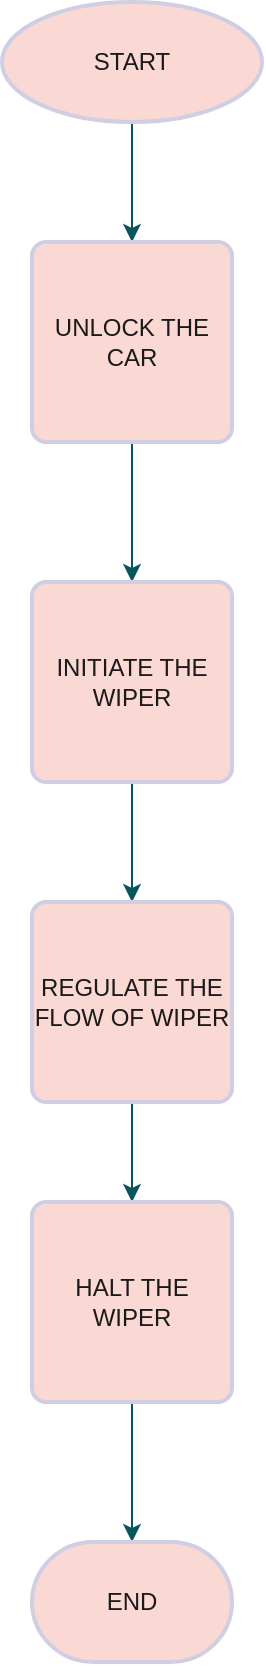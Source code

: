 <mxfile version="18.0.4" type="github">
  <diagram id="UUxfWLnOt3O8PmNAMFiC" name="Page-1">
    <mxGraphModel dx="1038" dy="489" grid="1" gridSize="10" guides="1" tooltips="1" connect="1" arrows="1" fold="1" page="1" pageScale="1" pageWidth="850" pageHeight="1100" math="0" shadow="0">
      <root>
        <mxCell id="0" />
        <mxCell id="1" parent="0" />
        <mxCell id="pFPc5Evx7qCGE8odGWZW-8" style="edgeStyle=orthogonalEdgeStyle;rounded=0;orthogonalLoop=1;jettySize=auto;html=1;exitX=0.5;exitY=1;exitDx=0;exitDy=0;exitPerimeter=0;entryX=0.5;entryY=0;entryDx=0;entryDy=0;strokeColor=#09555B;fontColor=#1A1A1A;" edge="1" parent="1" source="pFPc5Evx7qCGE8odGWZW-1" target="pFPc5Evx7qCGE8odGWZW-2">
          <mxGeometry relative="1" as="geometry" />
        </mxCell>
        <mxCell id="pFPc5Evx7qCGE8odGWZW-1" value="START" style="strokeWidth=2;html=1;shape=mxgraph.flowchart.start_1;whiteSpace=wrap;fillColor=#FAD9D5;strokeColor=#D0CEE2;fontColor=#1A1A1A;" vertex="1" parent="1">
          <mxGeometry x="350" y="90" width="130" height="60" as="geometry" />
        </mxCell>
        <mxCell id="pFPc5Evx7qCGE8odGWZW-9" style="edgeStyle=orthogonalEdgeStyle;rounded=0;orthogonalLoop=1;jettySize=auto;html=1;exitX=0.5;exitY=1;exitDx=0;exitDy=0;entryX=0.5;entryY=0;entryDx=0;entryDy=0;strokeColor=#09555B;fontColor=#1A1A1A;" edge="1" parent="1" source="pFPc5Evx7qCGE8odGWZW-2" target="pFPc5Evx7qCGE8odGWZW-3">
          <mxGeometry relative="1" as="geometry" />
        </mxCell>
        <mxCell id="pFPc5Evx7qCGE8odGWZW-2" value="UNLOCK THE CAR" style="rounded=1;whiteSpace=wrap;html=1;absoluteArcSize=1;arcSize=14;strokeWidth=2;fillColor=#FAD9D5;strokeColor=#D0CEE2;fontColor=#1A1A1A;" vertex="1" parent="1">
          <mxGeometry x="365" y="210" width="100" height="100" as="geometry" />
        </mxCell>
        <mxCell id="pFPc5Evx7qCGE8odGWZW-10" style="edgeStyle=orthogonalEdgeStyle;rounded=0;orthogonalLoop=1;jettySize=auto;html=1;exitX=0.5;exitY=1;exitDx=0;exitDy=0;entryX=0.5;entryY=0;entryDx=0;entryDy=0;strokeColor=#09555B;fontColor=#1A1A1A;" edge="1" parent="1" source="pFPc5Evx7qCGE8odGWZW-3" target="pFPc5Evx7qCGE8odGWZW-4">
          <mxGeometry relative="1" as="geometry" />
        </mxCell>
        <mxCell id="pFPc5Evx7qCGE8odGWZW-3" value="INITIATE THE WIPER" style="rounded=1;whiteSpace=wrap;html=1;absoluteArcSize=1;arcSize=14;strokeWidth=2;fillColor=#FAD9D5;strokeColor=#D0CEE2;fontColor=#1A1A1A;" vertex="1" parent="1">
          <mxGeometry x="365" y="380" width="100" height="100" as="geometry" />
        </mxCell>
        <mxCell id="pFPc5Evx7qCGE8odGWZW-11" style="edgeStyle=orthogonalEdgeStyle;rounded=0;orthogonalLoop=1;jettySize=auto;html=1;exitX=0.5;exitY=1;exitDx=0;exitDy=0;entryX=0.5;entryY=0;entryDx=0;entryDy=0;strokeColor=#09555B;fontColor=#1A1A1A;" edge="1" parent="1" source="pFPc5Evx7qCGE8odGWZW-4" target="pFPc5Evx7qCGE8odGWZW-6">
          <mxGeometry relative="1" as="geometry" />
        </mxCell>
        <mxCell id="pFPc5Evx7qCGE8odGWZW-4" value="REGULATE THE FLOW OF WIPER" style="rounded=1;whiteSpace=wrap;html=1;absoluteArcSize=1;arcSize=14;strokeWidth=2;fillColor=#FAD9D5;strokeColor=#D0CEE2;fontColor=#1A1A1A;" vertex="1" parent="1">
          <mxGeometry x="365" y="540" width="100" height="100" as="geometry" />
        </mxCell>
        <mxCell id="pFPc5Evx7qCGE8odGWZW-12" style="edgeStyle=orthogonalEdgeStyle;rounded=0;orthogonalLoop=1;jettySize=auto;html=1;exitX=0.5;exitY=1;exitDx=0;exitDy=0;strokeColor=#09555B;fontColor=#1A1A1A;" edge="1" parent="1" source="pFPc5Evx7qCGE8odGWZW-6" target="pFPc5Evx7qCGE8odGWZW-7">
          <mxGeometry relative="1" as="geometry" />
        </mxCell>
        <mxCell id="pFPc5Evx7qCGE8odGWZW-6" value="HALT THE WIPER" style="rounded=1;whiteSpace=wrap;html=1;absoluteArcSize=1;arcSize=14;strokeWidth=2;fillColor=#FAD9D5;strokeColor=#D0CEE2;fontColor=#1A1A1A;" vertex="1" parent="1">
          <mxGeometry x="365" y="690" width="100" height="100" as="geometry" />
        </mxCell>
        <mxCell id="pFPc5Evx7qCGE8odGWZW-7" value="END" style="strokeWidth=2;html=1;shape=mxgraph.flowchart.terminator;whiteSpace=wrap;fillColor=#FAD9D5;strokeColor=#D0CEE2;fontColor=#1A1A1A;" vertex="1" parent="1">
          <mxGeometry x="365" y="860" width="100" height="60" as="geometry" />
        </mxCell>
      </root>
    </mxGraphModel>
  </diagram>
</mxfile>
